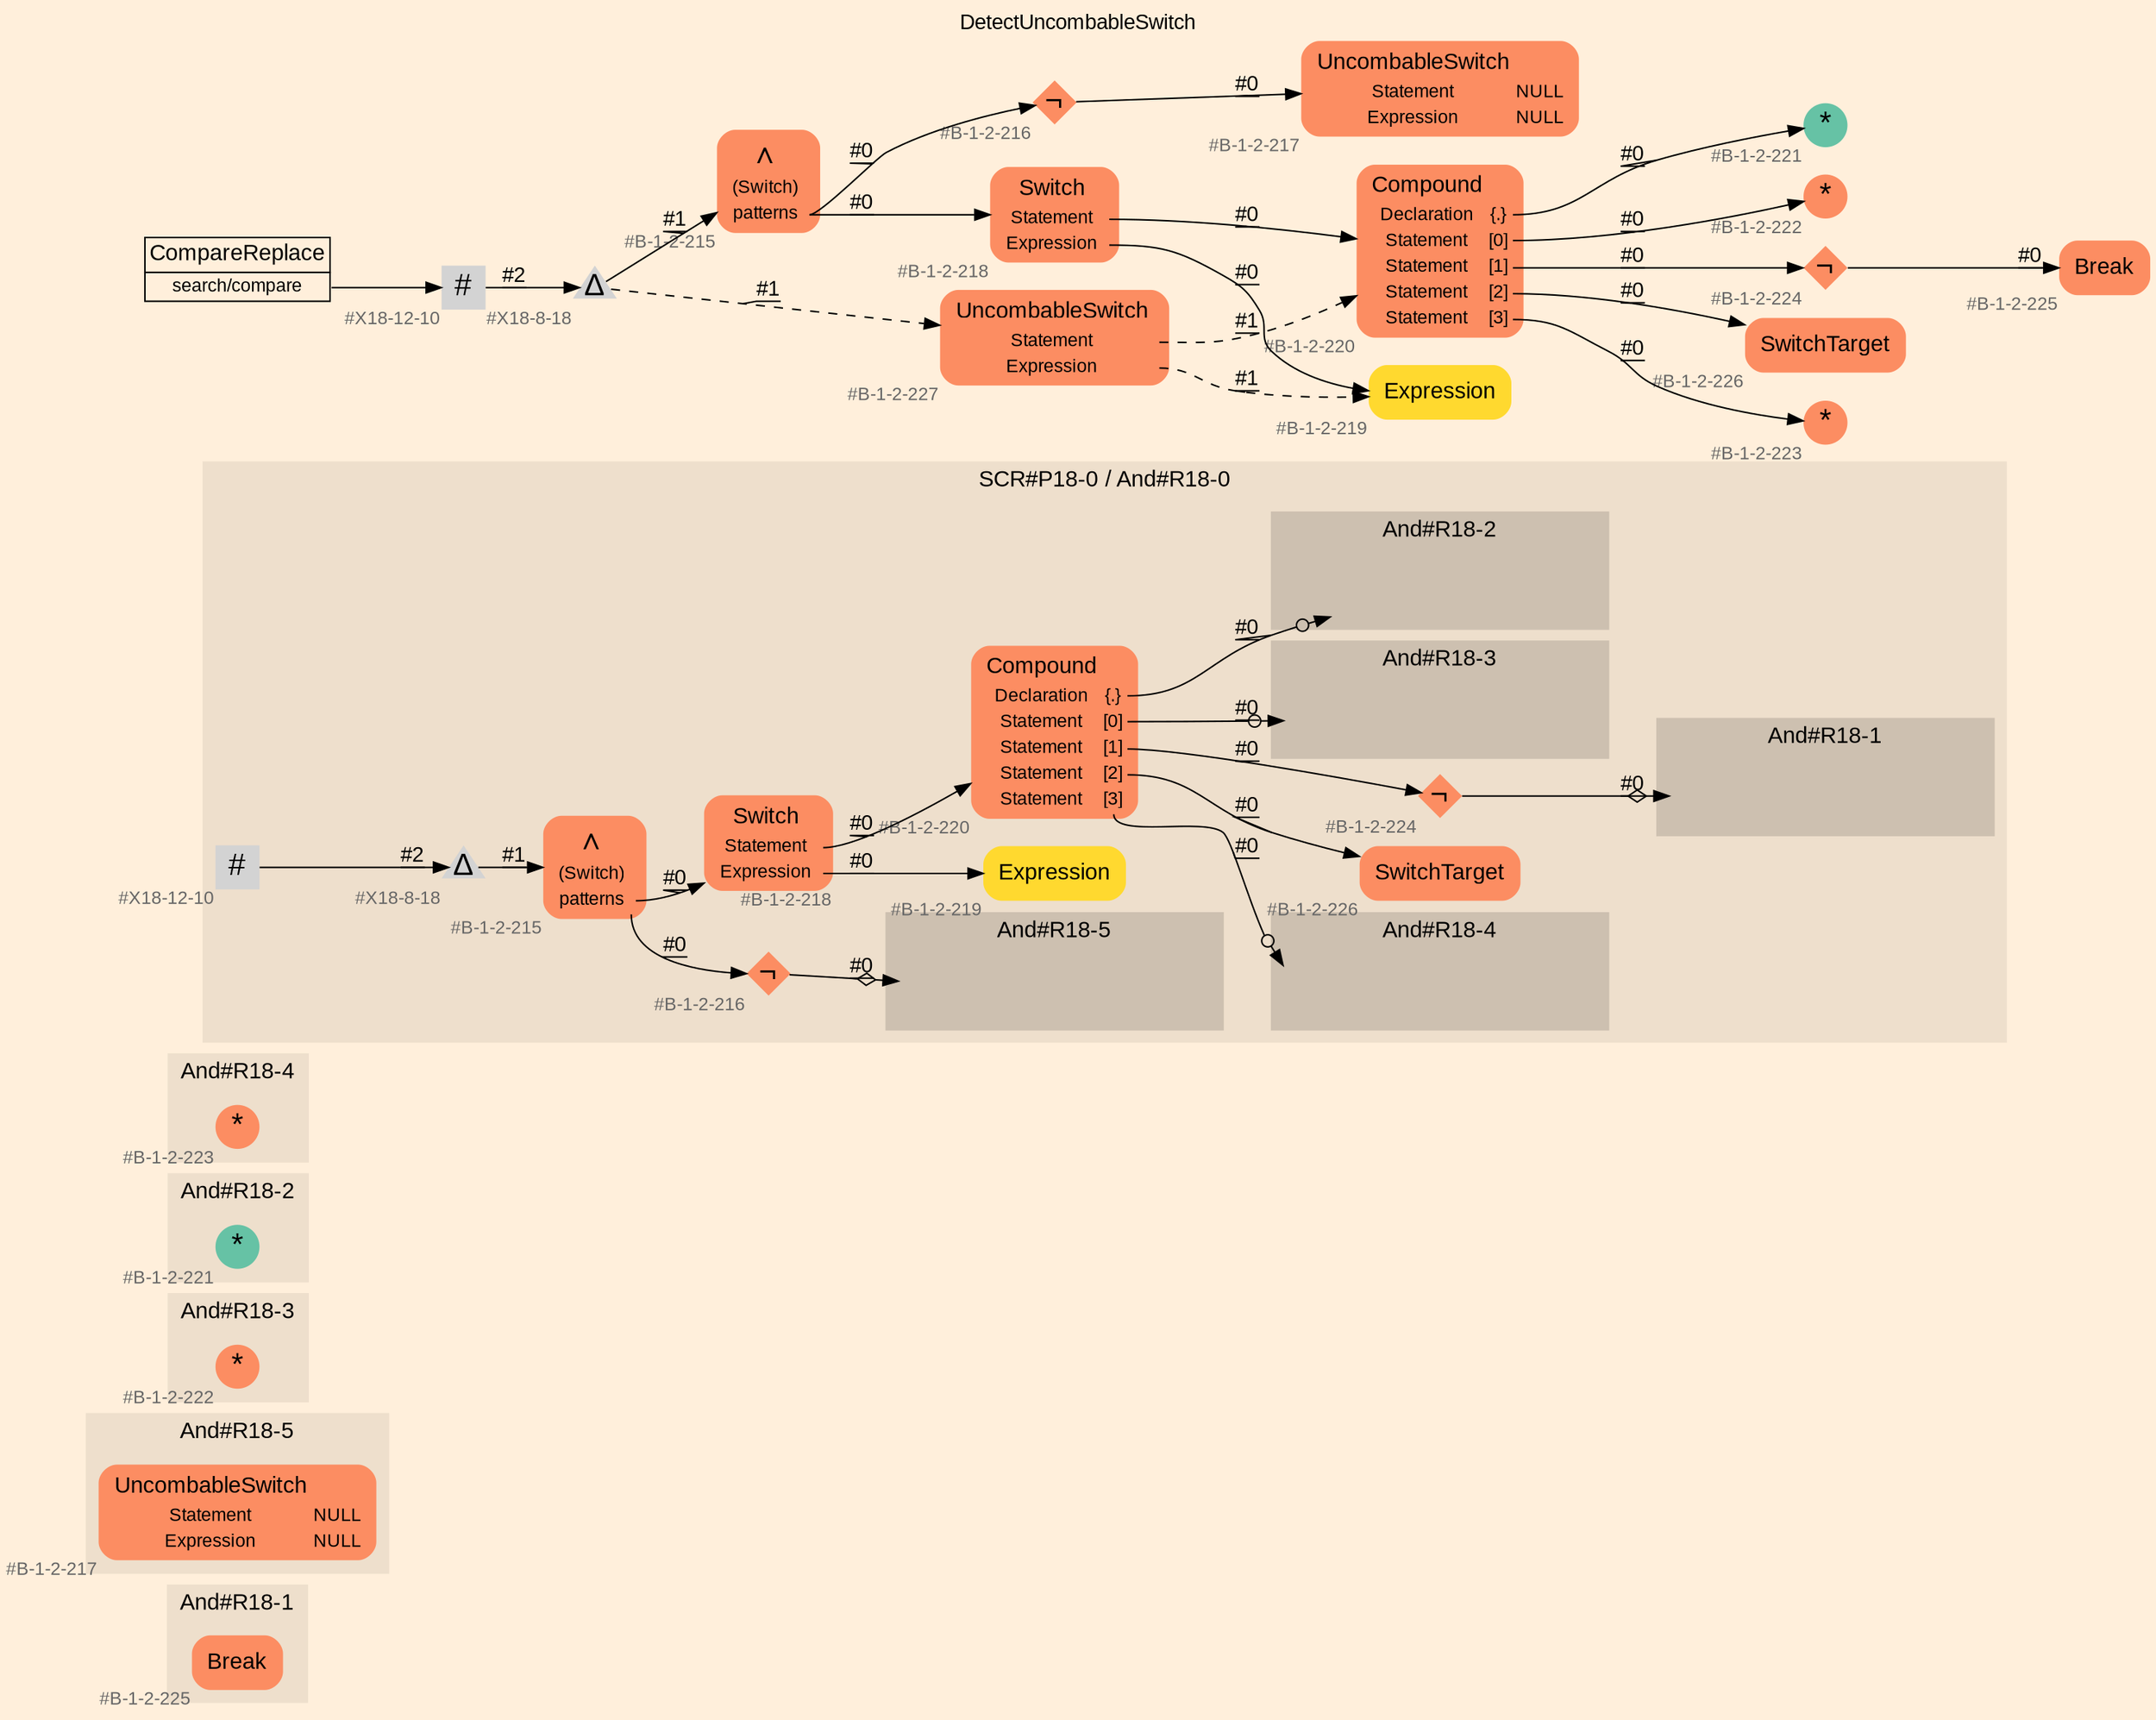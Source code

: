 digraph "DetectUncombableSwitch" {
label = "DetectUncombableSwitch"
labelloc = t
graph [
    rankdir = "LR"
    ranksep = 0.3
    bgcolor = antiquewhite1
    color = black
    fontcolor = black
    fontname = "Arial"
];
node [
    fontname = "Arial"
];
edge [
    fontname = "Arial"
];

// -------------------- figure And#R18-1 --------------------
// -------- region And#R18-1 ----------
subgraph "clusterAnd#R18-1" {
    label = "And#R18-1"
    style = "filled"
    color = antiquewhite2
    fontsize = "15"
    // -------- block And#R18-1/#B-1-2-225 ----------
    "And#R18-1/#B-1-2-225" [
        fillcolor = "/set28/2"
        xlabel = "#B-1-2-225"
        fontsize = "12"
        fontcolor = grey40
        shape = "plaintext"
        label = <<TABLE BORDER="0" CELLBORDER="0" CELLSPACING="0">
         <TR><TD><FONT COLOR="black" POINT-SIZE="15">Break</FONT></TD></TR>
        </TABLE>>
        style = "rounded,filled"
    ];
    
}


// -------------------- figure And#R18-5 --------------------
// -------- region And#R18-5 ----------
subgraph "clusterAnd#R18-5" {
    label = "And#R18-5"
    style = "filled"
    color = antiquewhite2
    fontsize = "15"
    // -------- block And#R18-5/#B-1-2-217 ----------
    "And#R18-5/#B-1-2-217" [
        fillcolor = "/set28/2"
        xlabel = "#B-1-2-217"
        fontsize = "12"
        fontcolor = grey40
        shape = "plaintext"
        label = <<TABLE BORDER="0" CELLBORDER="0" CELLSPACING="0">
         <TR><TD><FONT COLOR="black" POINT-SIZE="15">UncombableSwitch</FONT></TD></TR>
         <TR><TD><FONT COLOR="black" POINT-SIZE="12">Statement</FONT></TD><TD PORT="port0"><FONT COLOR="black" POINT-SIZE="12">NULL</FONT></TD></TR>
         <TR><TD><FONT COLOR="black" POINT-SIZE="12">Expression</FONT></TD><TD PORT="port1"><FONT COLOR="black" POINT-SIZE="12">NULL</FONT></TD></TR>
        </TABLE>>
        style = "rounded,filled"
    ];
    
}


// -------------------- figure And#R18-3 --------------------
// -------- region And#R18-3 ----------
subgraph "clusterAnd#R18-3" {
    label = "And#R18-3"
    style = "filled"
    color = antiquewhite2
    fontsize = "15"
    // -------- block And#R18-3/#B-1-2-222 ----------
    "And#R18-3/#B-1-2-222" [
        fillcolor = "/set28/2"
        xlabel = "#B-1-2-222"
        fontsize = "12"
        fontcolor = grey40
        shape = "circle"
        label = <<FONT COLOR="black" POINT-SIZE="20">*</FONT>>
        style = "filled"
        penwidth = 0.0
        fixedsize = true
        width = 0.4
        height = 0.4
    ];
    
}


// -------------------- figure And#R18-2 --------------------
// -------- region And#R18-2 ----------
subgraph "clusterAnd#R18-2" {
    label = "And#R18-2"
    style = "filled"
    color = antiquewhite2
    fontsize = "15"
    // -------- block And#R18-2/#B-1-2-221 ----------
    "And#R18-2/#B-1-2-221" [
        fillcolor = "/set28/1"
        xlabel = "#B-1-2-221"
        fontsize = "12"
        fontcolor = grey40
        shape = "circle"
        label = <<FONT COLOR="black" POINT-SIZE="20">*</FONT>>
        style = "filled"
        penwidth = 0.0
        fixedsize = true
        width = 0.4
        height = 0.4
    ];
    
}


// -------------------- figure And#R18-4 --------------------
// -------- region And#R18-4 ----------
subgraph "clusterAnd#R18-4" {
    label = "And#R18-4"
    style = "filled"
    color = antiquewhite2
    fontsize = "15"
    // -------- block And#R18-4/#B-1-2-223 ----------
    "And#R18-4/#B-1-2-223" [
        fillcolor = "/set28/2"
        xlabel = "#B-1-2-223"
        fontsize = "12"
        fontcolor = grey40
        shape = "circle"
        label = <<FONT COLOR="black" POINT-SIZE="20">*</FONT>>
        style = "filled"
        penwidth = 0.0
        fixedsize = true
        width = 0.4
        height = 0.4
    ];
    
}


// -------------------- figure And#R18-0 --------------------
// -------- region And#R18-0 ----------
subgraph "clusterAnd#R18-0" {
    label = "SCR#P18-0 / And#R18-0"
    style = "filled"
    color = antiquewhite2
    fontsize = "15"
    // -------- block And#R18-0/#X18-12-10 ----------
    "And#R18-0/#X18-12-10" [
        xlabel = "#X18-12-10"
        fontsize = "12"
        fontcolor = grey40
        shape = "square"
        label = <<FONT COLOR="black" POINT-SIZE="20">#</FONT>>
        style = "filled"
        penwidth = 0.0
        fixedsize = true
        width = 0.4
        height = 0.4
    ];
    
    // -------- block And#R18-0/#B-1-2-220 ----------
    "And#R18-0/#B-1-2-220" [
        fillcolor = "/set28/2"
        xlabel = "#B-1-2-220"
        fontsize = "12"
        fontcolor = grey40
        shape = "plaintext"
        label = <<TABLE BORDER="0" CELLBORDER="0" CELLSPACING="0">
         <TR><TD><FONT COLOR="black" POINT-SIZE="15">Compound</FONT></TD></TR>
         <TR><TD><FONT COLOR="black" POINT-SIZE="12">Declaration</FONT></TD><TD PORT="port0"><FONT COLOR="black" POINT-SIZE="12">{.}</FONT></TD></TR>
         <TR><TD><FONT COLOR="black" POINT-SIZE="12">Statement</FONT></TD><TD PORT="port1"><FONT COLOR="black" POINT-SIZE="12">[0]</FONT></TD></TR>
         <TR><TD><FONT COLOR="black" POINT-SIZE="12">Statement</FONT></TD><TD PORT="port2"><FONT COLOR="black" POINT-SIZE="12">[1]</FONT></TD></TR>
         <TR><TD><FONT COLOR="black" POINT-SIZE="12">Statement</FONT></TD><TD PORT="port3"><FONT COLOR="black" POINT-SIZE="12">[2]</FONT></TD></TR>
         <TR><TD><FONT COLOR="black" POINT-SIZE="12">Statement</FONT></TD><TD PORT="port4"><FONT COLOR="black" POINT-SIZE="12">[3]</FONT></TD></TR>
        </TABLE>>
        style = "rounded,filled"
    ];
    
    // -------- block And#R18-0/#B-1-2-226 ----------
    "And#R18-0/#B-1-2-226" [
        fillcolor = "/set28/2"
        xlabel = "#B-1-2-226"
        fontsize = "12"
        fontcolor = grey40
        shape = "plaintext"
        label = <<TABLE BORDER="0" CELLBORDER="0" CELLSPACING="0">
         <TR><TD><FONT COLOR="black" POINT-SIZE="15">SwitchTarget</FONT></TD></TR>
        </TABLE>>
        style = "rounded,filled"
    ];
    
    // -------- block And#R18-0/#X18-8-18 ----------
    "And#R18-0/#X18-8-18" [
        xlabel = "#X18-8-18"
        fontsize = "12"
        fontcolor = grey40
        shape = "triangle"
        label = <<FONT COLOR="black" POINT-SIZE="20">Δ</FONT>>
        style = "filled"
        penwidth = 0.0
        fixedsize = true
        width = 0.4
        height = 0.4
    ];
    
    // -------- block And#R18-0/#B-1-2-219 ----------
    "And#R18-0/#B-1-2-219" [
        fillcolor = "/set28/6"
        xlabel = "#B-1-2-219"
        fontsize = "12"
        fontcolor = grey40
        shape = "plaintext"
        label = <<TABLE BORDER="0" CELLBORDER="0" CELLSPACING="0">
         <TR><TD><FONT COLOR="black" POINT-SIZE="15">Expression</FONT></TD></TR>
        </TABLE>>
        style = "rounded,filled"
    ];
    
    // -------- block And#R18-0/#B-1-2-216 ----------
    "And#R18-0/#B-1-2-216" [
        fillcolor = "/set28/2"
        xlabel = "#B-1-2-216"
        fontsize = "12"
        fontcolor = grey40
        shape = "diamond"
        label = <<FONT COLOR="black" POINT-SIZE="20">¬</FONT>>
        style = "filled"
        penwidth = 0.0
        fixedsize = true
        width = 0.4
        height = 0.4
    ];
    
    // -------- block And#R18-0/#B-1-2-224 ----------
    "And#R18-0/#B-1-2-224" [
        fillcolor = "/set28/2"
        xlabel = "#B-1-2-224"
        fontsize = "12"
        fontcolor = grey40
        shape = "diamond"
        label = <<FONT COLOR="black" POINT-SIZE="20">¬</FONT>>
        style = "filled"
        penwidth = 0.0
        fixedsize = true
        width = 0.4
        height = 0.4
    ];
    
    // -------- block And#R18-0/#B-1-2-218 ----------
    "And#R18-0/#B-1-2-218" [
        fillcolor = "/set28/2"
        xlabel = "#B-1-2-218"
        fontsize = "12"
        fontcolor = grey40
        shape = "plaintext"
        label = <<TABLE BORDER="0" CELLBORDER="0" CELLSPACING="0">
         <TR><TD><FONT COLOR="black" POINT-SIZE="15">Switch</FONT></TD></TR>
         <TR><TD><FONT COLOR="black" POINT-SIZE="12">Statement</FONT></TD><TD PORT="port0"></TD></TR>
         <TR><TD><FONT COLOR="black" POINT-SIZE="12">Expression</FONT></TD><TD PORT="port1"></TD></TR>
        </TABLE>>
        style = "rounded,filled"
    ];
    
    // -------- block And#R18-0/#B-1-2-215 ----------
    "And#R18-0/#B-1-2-215" [
        fillcolor = "/set28/2"
        xlabel = "#B-1-2-215"
        fontsize = "12"
        fontcolor = grey40
        shape = "plaintext"
        label = <<TABLE BORDER="0" CELLBORDER="0" CELLSPACING="0">
         <TR><TD><FONT COLOR="black" POINT-SIZE="20">∧</FONT></TD></TR>
         <TR><TD><FONT COLOR="black" POINT-SIZE="12">(Switch)</FONT></TD><TD PORT="port0"></TD></TR>
         <TR><TD><FONT COLOR="black" POINT-SIZE="12">patterns</FONT></TD><TD PORT="port1"></TD></TR>
        </TABLE>>
        style = "rounded,filled"
    ];
    
    // -------- region And#R18-0/And#R18-1 ----------
    subgraph "clusterAnd#R18-0/And#R18-1" {
        label = "And#R18-1"
        style = "filled"
        color = antiquewhite3
        fontsize = "15"
        // -------- block And#R18-0/And#R18-1/#B-1-2-225 ----------
        "And#R18-0/And#R18-1/#B-1-2-225" [
            fillcolor = "/set28/2"
            xlabel = "#B-1-2-225"
            fontsize = "12"
            fontcolor = grey40
            shape = "none"
            style = "invisible"
        ];
        
    }
    
    // -------- region And#R18-0/And#R18-2 ----------
    subgraph "clusterAnd#R18-0/And#R18-2" {
        label = "And#R18-2"
        style = "filled"
        color = antiquewhite3
        fontsize = "15"
        // -------- block And#R18-0/And#R18-2/#B-1-2-221 ----------
        "And#R18-0/And#R18-2/#B-1-2-221" [
            fillcolor = "/set28/1"
            xlabel = "#B-1-2-221"
            fontsize = "12"
            fontcolor = grey40
            shape = "none"
            style = "invisible"
        ];
        
    }
    
    // -------- region And#R18-0/And#R18-3 ----------
    subgraph "clusterAnd#R18-0/And#R18-3" {
        label = "And#R18-3"
        style = "filled"
        color = antiquewhite3
        fontsize = "15"
        // -------- block And#R18-0/And#R18-3/#B-1-2-222 ----------
        "And#R18-0/And#R18-3/#B-1-2-222" [
            fillcolor = "/set28/2"
            xlabel = "#B-1-2-222"
            fontsize = "12"
            fontcolor = grey40
            shape = "none"
            style = "invisible"
        ];
        
    }
    
    // -------- region And#R18-0/And#R18-4 ----------
    subgraph "clusterAnd#R18-0/And#R18-4" {
        label = "And#R18-4"
        style = "filled"
        color = antiquewhite3
        fontsize = "15"
        // -------- block And#R18-0/And#R18-4/#B-1-2-223 ----------
        "And#R18-0/And#R18-4/#B-1-2-223" [
            fillcolor = "/set28/2"
            xlabel = "#B-1-2-223"
            fontsize = "12"
            fontcolor = grey40
            shape = "none"
            style = "invisible"
        ];
        
    }
    
    // -------- region And#R18-0/And#R18-5 ----------
    subgraph "clusterAnd#R18-0/And#R18-5" {
        label = "And#R18-5"
        style = "filled"
        color = antiquewhite3
        fontsize = "15"
        // -------- block And#R18-0/And#R18-5/#B-1-2-217 ----------
        "And#R18-0/And#R18-5/#B-1-2-217" [
            fillcolor = "/set28/2"
            xlabel = "#B-1-2-217"
            fontsize = "12"
            fontcolor = grey40
            shape = "none"
            style = "invisible"
        ];
        
    }
    
}

"And#R18-0/#X18-12-10" -> "And#R18-0/#X18-8-18" [
    label = "#2"
    decorate = true
    color = black
    fontcolor = black
];

"And#R18-0/#B-1-2-220":port0 -> "And#R18-0/And#R18-2/#B-1-2-221" [
    arrowhead="normalnoneodot"
    label = "#0"
    decorate = true
    color = black
    fontcolor = black
];

"And#R18-0/#B-1-2-220":port1 -> "And#R18-0/And#R18-3/#B-1-2-222" [
    arrowhead="normalnoneodot"
    label = "#0"
    decorate = true
    color = black
    fontcolor = black
];

"And#R18-0/#B-1-2-220":port2 -> "And#R18-0/#B-1-2-224" [
    label = "#0"
    decorate = true
    color = black
    fontcolor = black
];

"And#R18-0/#B-1-2-220":port3 -> "And#R18-0/#B-1-2-226" [
    label = "#0"
    decorate = true
    color = black
    fontcolor = black
];

"And#R18-0/#B-1-2-220":port4 -> "And#R18-0/And#R18-4/#B-1-2-223" [
    arrowhead="normalnoneodot"
    label = "#0"
    decorate = true
    color = black
    fontcolor = black
];

"And#R18-0/#X18-8-18" -> "And#R18-0/#B-1-2-215" [
    label = "#1"
    decorate = true
    color = black
    fontcolor = black
];

"And#R18-0/#B-1-2-216" -> "And#R18-0/And#R18-5/#B-1-2-217" [
    arrowhead="normalnoneodiamond"
    label = "#0"
    decorate = true
    color = black
    fontcolor = black
];

"And#R18-0/#B-1-2-224" -> "And#R18-0/And#R18-1/#B-1-2-225" [
    arrowhead="normalnoneodiamond"
    label = "#0"
    decorate = true
    color = black
    fontcolor = black
];

"And#R18-0/#B-1-2-218":port0 -> "And#R18-0/#B-1-2-220" [
    label = "#0"
    decorate = true
    color = black
    fontcolor = black
];

"And#R18-0/#B-1-2-218":port1 -> "And#R18-0/#B-1-2-219" [
    label = "#0"
    decorate = true
    color = black
    fontcolor = black
];

"And#R18-0/#B-1-2-215":port1 -> "And#R18-0/#B-1-2-216" [
    label = "#0"
    decorate = true
    color = black
    fontcolor = black
];

"And#R18-0/#B-1-2-215":port1 -> "And#R18-0/#B-1-2-218" [
    label = "#0"
    decorate = true
    color = black
    fontcolor = black
];


// -------------------- transformation figure --------------------
// -------- block CR#X18-10-18 ----------
"CR#X18-10-18" [
    fillcolor = antiquewhite1
    fontsize = "12"
    fontcolor = grey40
    shape = "plaintext"
    label = <<TABLE BORDER="0" CELLBORDER="1" CELLSPACING="0">
     <TR><TD><FONT COLOR="black" POINT-SIZE="15">CompareReplace</FONT></TD></TR>
     <TR><TD PORT="port0"><FONT COLOR="black" POINT-SIZE="12">search/compare</FONT></TD></TR>
    </TABLE>>
    style = "filled"
    color = black
];

// -------- block #X18-12-10 ----------
"#X18-12-10" [
    xlabel = "#X18-12-10"
    fontsize = "12"
    fontcolor = grey40
    shape = "square"
    label = <<FONT COLOR="black" POINT-SIZE="20">#</FONT>>
    style = "filled"
    penwidth = 0.0
    fixedsize = true
    width = 0.4
    height = 0.4
];

// -------- block #X18-8-18 ----------
"#X18-8-18" [
    xlabel = "#X18-8-18"
    fontsize = "12"
    fontcolor = grey40
    shape = "triangle"
    label = <<FONT COLOR="black" POINT-SIZE="20">Δ</FONT>>
    style = "filled"
    penwidth = 0.0
    fixedsize = true
    width = 0.4
    height = 0.4
];

// -------- block #B-1-2-215 ----------
"#B-1-2-215" [
    fillcolor = "/set28/2"
    xlabel = "#B-1-2-215"
    fontsize = "12"
    fontcolor = grey40
    shape = "plaintext"
    label = <<TABLE BORDER="0" CELLBORDER="0" CELLSPACING="0">
     <TR><TD><FONT COLOR="black" POINT-SIZE="20">∧</FONT></TD></TR>
     <TR><TD><FONT COLOR="black" POINT-SIZE="12">(Switch)</FONT></TD><TD PORT="port0"></TD></TR>
     <TR><TD><FONT COLOR="black" POINT-SIZE="12">patterns</FONT></TD><TD PORT="port1"></TD></TR>
    </TABLE>>
    style = "rounded,filled"
];

// -------- block #B-1-2-216 ----------
"#B-1-2-216" [
    fillcolor = "/set28/2"
    xlabel = "#B-1-2-216"
    fontsize = "12"
    fontcolor = grey40
    shape = "diamond"
    label = <<FONT COLOR="black" POINT-SIZE="20">¬</FONT>>
    style = "filled"
    penwidth = 0.0
    fixedsize = true
    width = 0.4
    height = 0.4
];

// -------- block #B-1-2-217 ----------
"#B-1-2-217" [
    fillcolor = "/set28/2"
    xlabel = "#B-1-2-217"
    fontsize = "12"
    fontcolor = grey40
    shape = "plaintext"
    label = <<TABLE BORDER="0" CELLBORDER="0" CELLSPACING="0">
     <TR><TD><FONT COLOR="black" POINT-SIZE="15">UncombableSwitch</FONT></TD></TR>
     <TR><TD><FONT COLOR="black" POINT-SIZE="12">Statement</FONT></TD><TD PORT="port0"><FONT COLOR="black" POINT-SIZE="12">NULL</FONT></TD></TR>
     <TR><TD><FONT COLOR="black" POINT-SIZE="12">Expression</FONT></TD><TD PORT="port1"><FONT COLOR="black" POINT-SIZE="12">NULL</FONT></TD></TR>
    </TABLE>>
    style = "rounded,filled"
];

// -------- block #B-1-2-218 ----------
"#B-1-2-218" [
    fillcolor = "/set28/2"
    xlabel = "#B-1-2-218"
    fontsize = "12"
    fontcolor = grey40
    shape = "plaintext"
    label = <<TABLE BORDER="0" CELLBORDER="0" CELLSPACING="0">
     <TR><TD><FONT COLOR="black" POINT-SIZE="15">Switch</FONT></TD></TR>
     <TR><TD><FONT COLOR="black" POINT-SIZE="12">Statement</FONT></TD><TD PORT="port0"></TD></TR>
     <TR><TD><FONT COLOR="black" POINT-SIZE="12">Expression</FONT></TD><TD PORT="port1"></TD></TR>
    </TABLE>>
    style = "rounded,filled"
];

// -------- block #B-1-2-220 ----------
"#B-1-2-220" [
    fillcolor = "/set28/2"
    xlabel = "#B-1-2-220"
    fontsize = "12"
    fontcolor = grey40
    shape = "plaintext"
    label = <<TABLE BORDER="0" CELLBORDER="0" CELLSPACING="0">
     <TR><TD><FONT COLOR="black" POINT-SIZE="15">Compound</FONT></TD></TR>
     <TR><TD><FONT COLOR="black" POINT-SIZE="12">Declaration</FONT></TD><TD PORT="port0"><FONT COLOR="black" POINT-SIZE="12">{.}</FONT></TD></TR>
     <TR><TD><FONT COLOR="black" POINT-SIZE="12">Statement</FONT></TD><TD PORT="port1"><FONT COLOR="black" POINT-SIZE="12">[0]</FONT></TD></TR>
     <TR><TD><FONT COLOR="black" POINT-SIZE="12">Statement</FONT></TD><TD PORT="port2"><FONT COLOR="black" POINT-SIZE="12">[1]</FONT></TD></TR>
     <TR><TD><FONT COLOR="black" POINT-SIZE="12">Statement</FONT></TD><TD PORT="port3"><FONT COLOR="black" POINT-SIZE="12">[2]</FONT></TD></TR>
     <TR><TD><FONT COLOR="black" POINT-SIZE="12">Statement</FONT></TD><TD PORT="port4"><FONT COLOR="black" POINT-SIZE="12">[3]</FONT></TD></TR>
    </TABLE>>
    style = "rounded,filled"
];

// -------- block #B-1-2-221 ----------
"#B-1-2-221" [
    fillcolor = "/set28/1"
    xlabel = "#B-1-2-221"
    fontsize = "12"
    fontcolor = grey40
    shape = "circle"
    label = <<FONT COLOR="black" POINT-SIZE="20">*</FONT>>
    style = "filled"
    penwidth = 0.0
    fixedsize = true
    width = 0.4
    height = 0.4
];

// -------- block #B-1-2-222 ----------
"#B-1-2-222" [
    fillcolor = "/set28/2"
    xlabel = "#B-1-2-222"
    fontsize = "12"
    fontcolor = grey40
    shape = "circle"
    label = <<FONT COLOR="black" POINT-SIZE="20">*</FONT>>
    style = "filled"
    penwidth = 0.0
    fixedsize = true
    width = 0.4
    height = 0.4
];

// -------- block #B-1-2-224 ----------
"#B-1-2-224" [
    fillcolor = "/set28/2"
    xlabel = "#B-1-2-224"
    fontsize = "12"
    fontcolor = grey40
    shape = "diamond"
    label = <<FONT COLOR="black" POINT-SIZE="20">¬</FONT>>
    style = "filled"
    penwidth = 0.0
    fixedsize = true
    width = 0.4
    height = 0.4
];

// -------- block #B-1-2-225 ----------
"#B-1-2-225" [
    fillcolor = "/set28/2"
    xlabel = "#B-1-2-225"
    fontsize = "12"
    fontcolor = grey40
    shape = "plaintext"
    label = <<TABLE BORDER="0" CELLBORDER="0" CELLSPACING="0">
     <TR><TD><FONT COLOR="black" POINT-SIZE="15">Break</FONT></TD></TR>
    </TABLE>>
    style = "rounded,filled"
];

// -------- block #B-1-2-226 ----------
"#B-1-2-226" [
    fillcolor = "/set28/2"
    xlabel = "#B-1-2-226"
    fontsize = "12"
    fontcolor = grey40
    shape = "plaintext"
    label = <<TABLE BORDER="0" CELLBORDER="0" CELLSPACING="0">
     <TR><TD><FONT COLOR="black" POINT-SIZE="15">SwitchTarget</FONT></TD></TR>
    </TABLE>>
    style = "rounded,filled"
];

// -------- block #B-1-2-223 ----------
"#B-1-2-223" [
    fillcolor = "/set28/2"
    xlabel = "#B-1-2-223"
    fontsize = "12"
    fontcolor = grey40
    shape = "circle"
    label = <<FONT COLOR="black" POINT-SIZE="20">*</FONT>>
    style = "filled"
    penwidth = 0.0
    fixedsize = true
    width = 0.4
    height = 0.4
];

// -------- block #B-1-2-219 ----------
"#B-1-2-219" [
    fillcolor = "/set28/6"
    xlabel = "#B-1-2-219"
    fontsize = "12"
    fontcolor = grey40
    shape = "plaintext"
    label = <<TABLE BORDER="0" CELLBORDER="0" CELLSPACING="0">
     <TR><TD><FONT COLOR="black" POINT-SIZE="15">Expression</FONT></TD></TR>
    </TABLE>>
    style = "rounded,filled"
];

// -------- block #B-1-2-227 ----------
"#B-1-2-227" [
    fillcolor = "/set28/2"
    xlabel = "#B-1-2-227"
    fontsize = "12"
    fontcolor = grey40
    shape = "plaintext"
    label = <<TABLE BORDER="0" CELLBORDER="0" CELLSPACING="0">
     <TR><TD><FONT COLOR="black" POINT-SIZE="15">UncombableSwitch</FONT></TD></TR>
     <TR><TD><FONT COLOR="black" POINT-SIZE="12">Statement</FONT></TD><TD PORT="port0"></TD></TR>
     <TR><TD><FONT COLOR="black" POINT-SIZE="12">Expression</FONT></TD><TD PORT="port1"></TD></TR>
    </TABLE>>
    style = "rounded,filled"
];

"CR#X18-10-18":port0 -> "#X18-12-10" [
    label = ""
    decorate = true
    color = black
    fontcolor = black
];

"#X18-12-10" -> "#X18-8-18" [
    label = "#2"
    decorate = true
    color = black
    fontcolor = black
];

"#X18-8-18" -> "#B-1-2-215" [
    label = "#1"
    decorate = true
    color = black
    fontcolor = black
];

"#X18-8-18" -> "#B-1-2-227" [
    style="dashed"
    label = "#1"
    decorate = true
    color = black
    fontcolor = black
];

"#B-1-2-215":port1 -> "#B-1-2-216" [
    label = "#0"
    decorate = true
    color = black
    fontcolor = black
];

"#B-1-2-215":port1 -> "#B-1-2-218" [
    label = "#0"
    decorate = true
    color = black
    fontcolor = black
];

"#B-1-2-216" -> "#B-1-2-217" [
    label = "#0"
    decorate = true
    color = black
    fontcolor = black
];

"#B-1-2-218":port0 -> "#B-1-2-220" [
    label = "#0"
    decorate = true
    color = black
    fontcolor = black
];

"#B-1-2-218":port1 -> "#B-1-2-219" [
    label = "#0"
    decorate = true
    color = black
    fontcolor = black
];

"#B-1-2-220":port0 -> "#B-1-2-221" [
    label = "#0"
    decorate = true
    color = black
    fontcolor = black
];

"#B-1-2-220":port1 -> "#B-1-2-222" [
    label = "#0"
    decorate = true
    color = black
    fontcolor = black
];

"#B-1-2-220":port2 -> "#B-1-2-224" [
    label = "#0"
    decorate = true
    color = black
    fontcolor = black
];

"#B-1-2-220":port3 -> "#B-1-2-226" [
    label = "#0"
    decorate = true
    color = black
    fontcolor = black
];

"#B-1-2-220":port4 -> "#B-1-2-223" [
    label = "#0"
    decorate = true
    color = black
    fontcolor = black
];

"#B-1-2-224" -> "#B-1-2-225" [
    label = "#0"
    decorate = true
    color = black
    fontcolor = black
];

"#B-1-2-227":port0 -> "#B-1-2-220" [
    style="dashed"
    label = "#1"
    decorate = true
    color = black
    fontcolor = black
];

"#B-1-2-227":port1 -> "#B-1-2-219" [
    style="dashed"
    label = "#1"
    decorate = true
    color = black
    fontcolor = black
];


}
